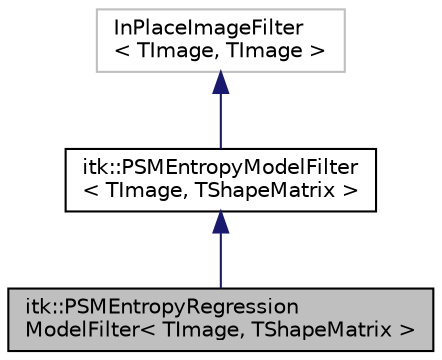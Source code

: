 digraph "itk::PSMEntropyRegressionModelFilter&lt; TImage, TShapeMatrix &gt;"
{
  edge [fontname="Helvetica",fontsize="10",labelfontname="Helvetica",labelfontsize="10"];
  node [fontname="Helvetica",fontsize="10",shape=record];
  Node1 [label="itk::PSMEntropyRegression\lModelFilter\< TImage, TShapeMatrix \>",height=0.2,width=0.4,color="black", fillcolor="grey75", style="filled", fontcolor="black"];
  Node2 -> Node1 [dir="back",color="midnightblue",fontsize="10",style="solid",fontname="Helvetica"];
  Node2 [label="itk::PSMEntropyModelFilter\l\< TImage, TShapeMatrix \>",height=0.2,width=0.4,color="black", fillcolor="white", style="filled",URL="$classitk_1_1_p_s_m_entropy_model_filter.html",tooltip="This the most basic of all PSM model optimization filters. This filter assembles all of the necessary..."];
  Node3 -> Node2 [dir="back",color="midnightblue",fontsize="10",style="solid",fontname="Helvetica"];
  Node3 [label="InPlaceImageFilter\l\< TImage, TImage \>",height=0.2,width=0.4,color="grey75", fillcolor="white", style="filled"];
}
